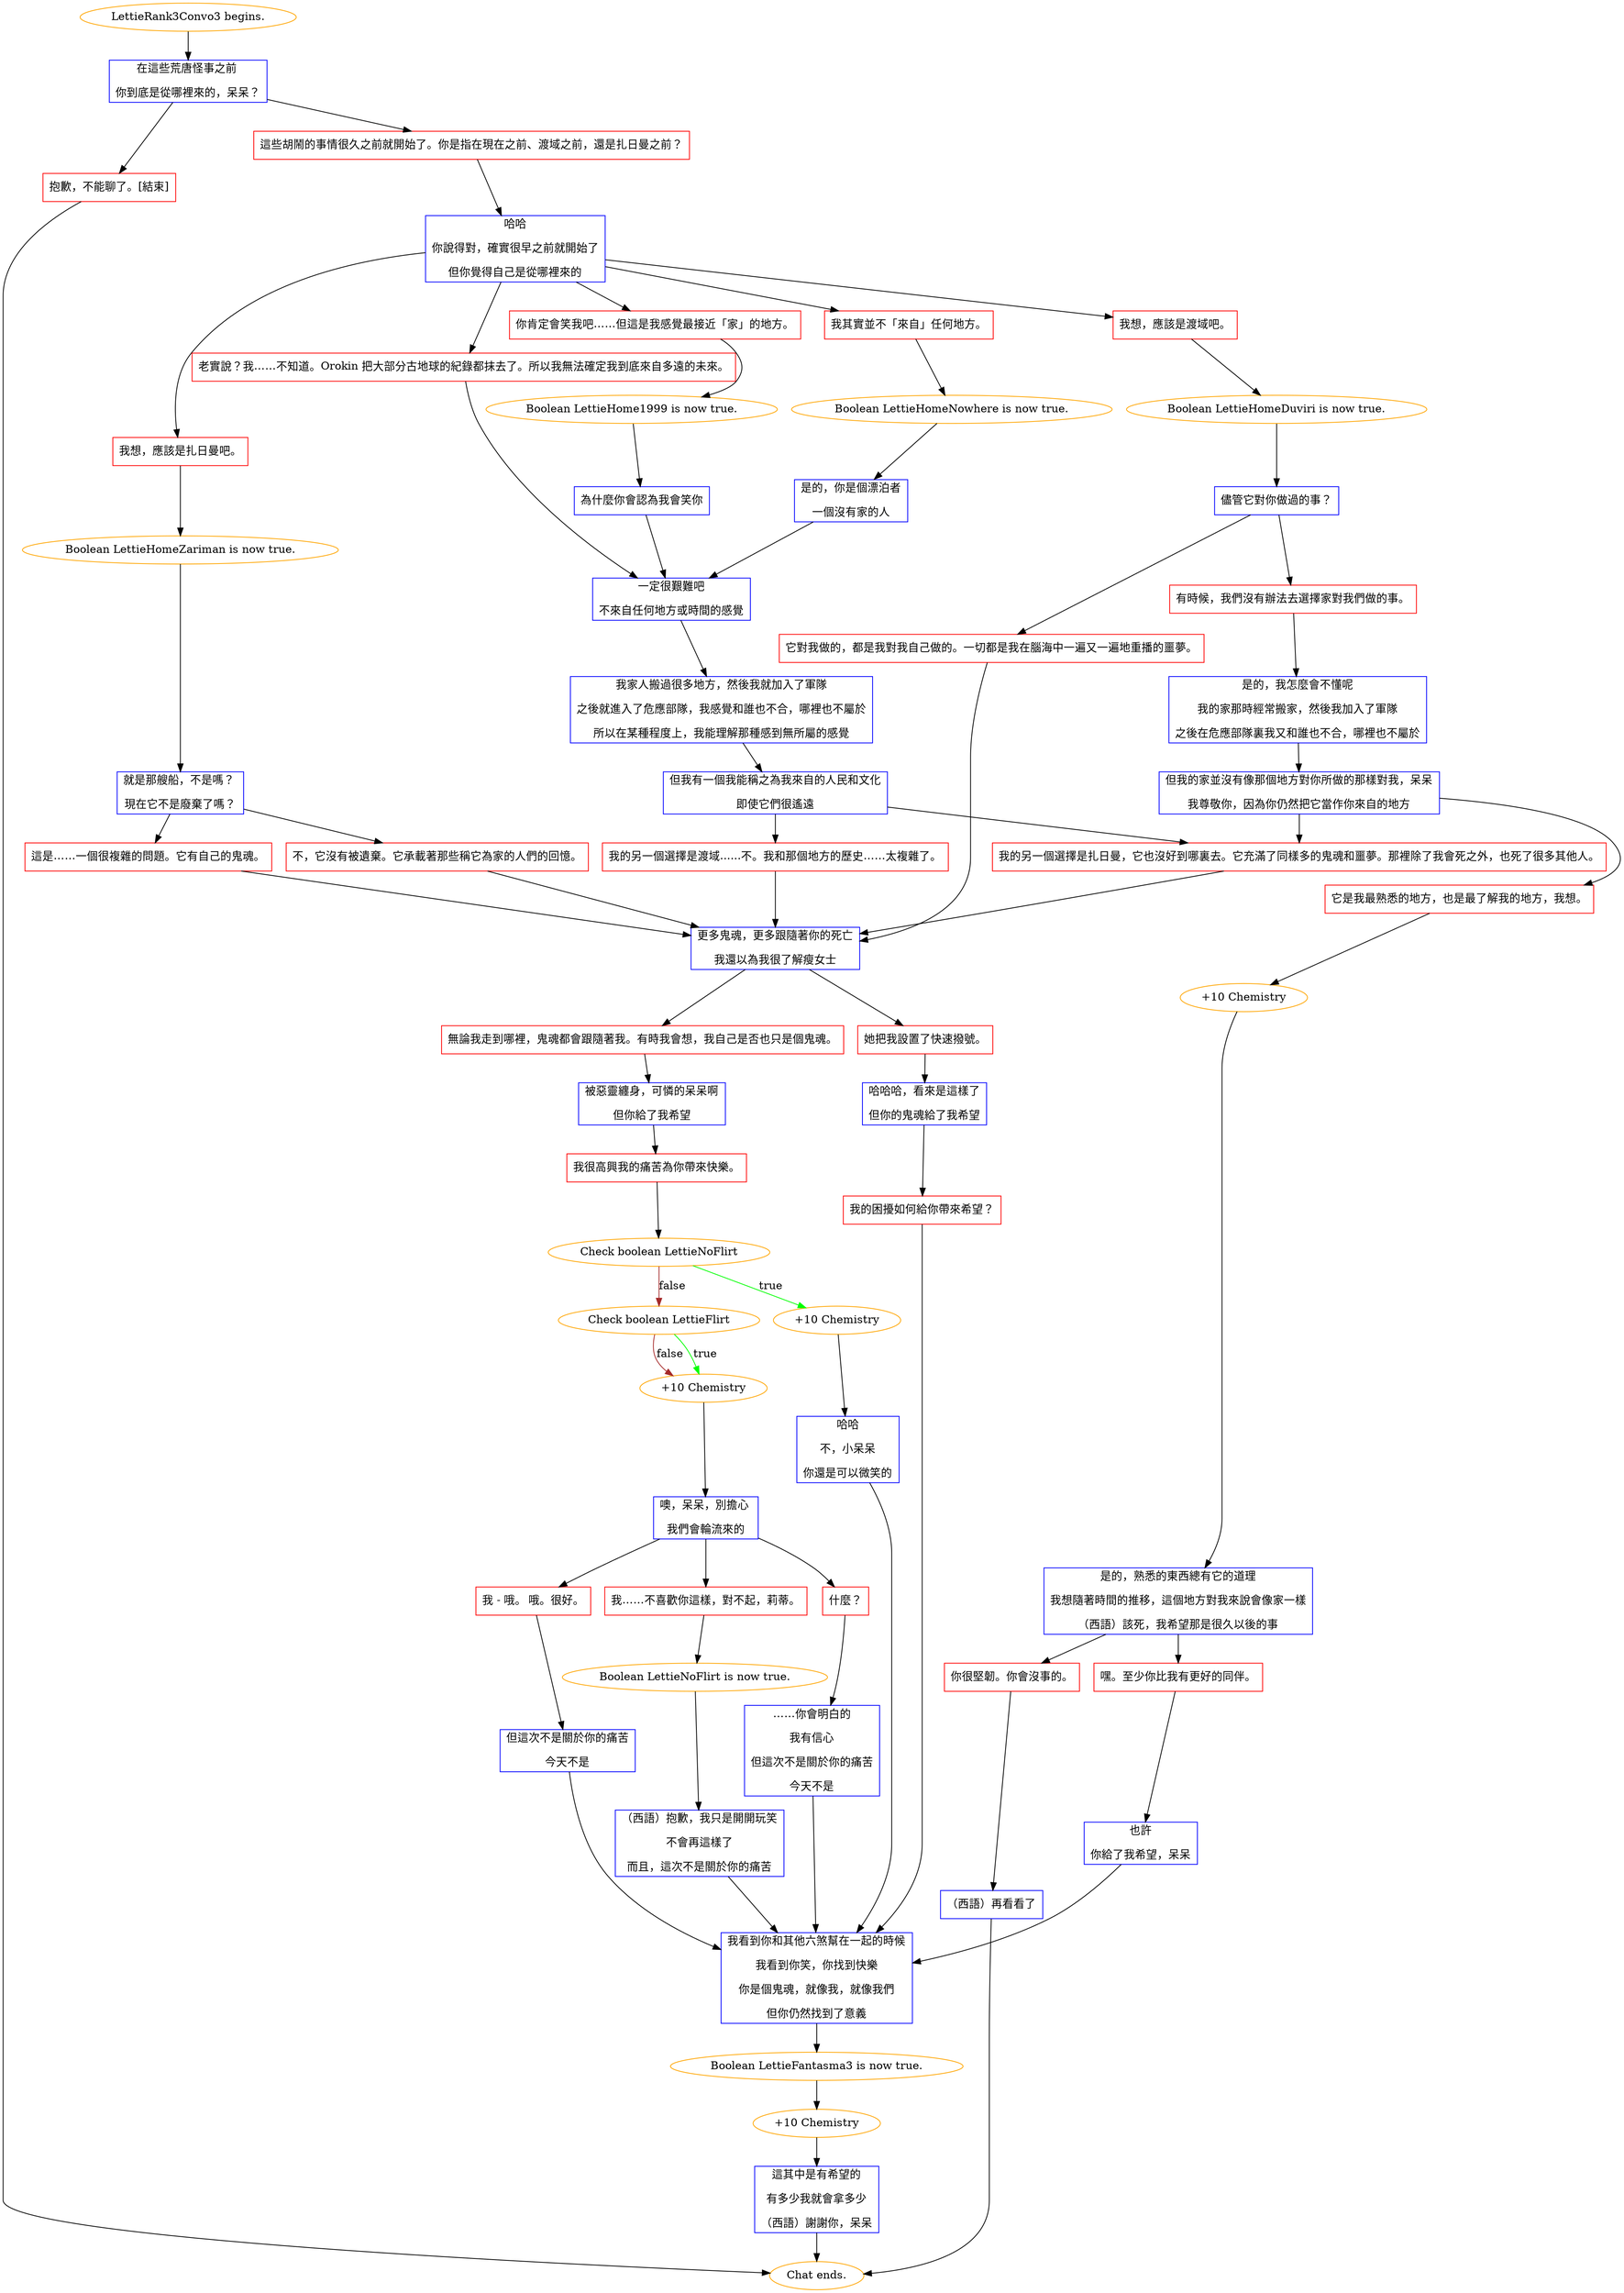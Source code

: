 digraph {
	"LettieRank3Convo3 begins." [color=orange];
		"LettieRank3Convo3 begins." -> j1739734393;
	j1739734393 [label="在這些荒唐怪事之前 
你到底是從哪裡來的，呆呆？",shape=box,color=blue];
		j1739734393 -> j4046585569;
		j1739734393 -> j300197057;
	j4046585569 [label="這些胡鬧的事情很久之前就開始了。你是指在現在之前、渡域之前，還是扎日曼之前？",shape=box,color=red];
		j4046585569 -> j1776437585;
	j300197057 [label="抱歉，不能聊了。[結束]",shape=box,color=red];
		j300197057 -> "Chat ends.";
	j1776437585 [label="哈哈
你說得對，確實很早之前就開始了
但你覺得自己是從哪裡來的",shape=box,color=blue];
		j1776437585 -> j1675788844;
		j1776437585 -> j1503536239;
		j1776437585 -> j1678389319;
		j1776437585 -> j926371279;
		j1776437585 -> j891783866;
	"Chat ends." [color=orange];
	j1675788844 [label="我想，應該是渡域吧。",shape=box,color=red];
		j1675788844 -> j385036222;
	j1503536239 [label="我想，應該是扎日曼吧。",shape=box,color=red];
		j1503536239 -> j3215697035;
	j1678389319 [label="你肯定會笑我吧……但這是我感覺最接近「家」的地方。",shape=box,color=red];
		j1678389319 -> j1872743224;
	j926371279 [label="我其實並不「來自」任何地方。",shape=box,color=red];
		j926371279 -> j1956031878;
	j891783866 [label="老實說？我……不知道。Orokin 把大部分古地球的紀錄都抹去了。所以我無法確定我到底來自多遠的未來。",shape=box,color=red];
		j891783866 -> j1806620715;
	j385036222 [label="Boolean LettieHomeDuviri is now true.",color=orange];
		j385036222 -> j3184013754;
	j3215697035 [label="Boolean LettieHomeZariman is now true.",color=orange];
		j3215697035 -> j1524620159;
	j1872743224 [label="Boolean LettieHome1999 is now true.",color=orange];
		j1872743224 -> j3552091107;
	j1956031878 [label="Boolean LettieHomeNowhere is now true.",color=orange];
		j1956031878 -> j500693678;
	j1806620715 [label="一定很艱難吧
不來自任何地方或時間的感覺",shape=box,color=blue];
		j1806620715 -> j3829706214;
	j3184013754 [label="儘管它對你做過的事？",shape=box,color=blue];
		j3184013754 -> j795187189;
		j3184013754 -> j282648308;
	j1524620159 [label="就是那艘船，不是嗎？ 
現在它不是廢棄了嗎？",shape=box,color=blue];
		j1524620159 -> j3508436981;
		j1524620159 -> j8051466;
	j3552091107 [label="為什麼你會認為我會笑你",shape=box,color=blue];
		j3552091107 -> j1806620715;
	j500693678 [label="是的，你是個漂泊者
一個沒有家的人",shape=box,color=blue];
		j500693678 -> j1806620715;
	j3829706214 [label="我家人搬過很多地方，然後我就加入了軍隊
之後就進入了危應部隊，我感覺和誰也不合，哪裡也不屬於
所以在某種程度上，我能理解那種感到無所屬的感覺",shape=box,color=blue];
		j3829706214 -> j3474863682;
	j795187189 [label="有時候，我們沒有辦法去選擇家對我們做的事。",shape=box,color=red];
		j795187189 -> j3803474436;
	j282648308 [label="它對我做的，都是我對我自己做的。一切都是我在腦海中一遍又一遍地重播的噩夢。",shape=box,color=red];
		j282648308 -> j3624707629;
	j3508436981 [label="這是……一個很複雜的問題。它有自己的鬼魂。",shape=box,color=red];
		j3508436981 -> j3624707629;
	j8051466 [label="不，它沒有被遺棄。它承載著那些稱它為家的人們的回憶。",shape=box,color=red];
		j8051466 -> j3624707629;
	j3474863682 [label="但我有一個我能稱之為我來自的人民和文化
即使它們很遙遠",shape=box,color=blue];
		j3474863682 -> j3338749246;
		j3474863682 -> j3696247026;
	j3803474436 [label="是的，我怎麼會不懂呢
我的家那時經常搬家，然後我加入了軍隊
之後在危應部隊裏我又和誰也不合，哪裡也不屬於",shape=box,color=blue];
		j3803474436 -> j2684348088;
	j3624707629 [label="更多鬼魂，更多跟隨著你的死亡
我還以為我很了解瘦女士",shape=box,color=blue];
		j3624707629 -> j1473125341;
		j3624707629 -> j1515884198;
	j3338749246 [label="我的另一個選擇是渡域......不。我和那個地方的歷史……太複雜了。",shape=box,color=red];
		j3338749246 -> j3624707629;
	j3696247026 [label="我的另一個選擇是扎日曼，它也沒好到哪裏去。它充滿了同樣多的鬼魂和噩夢。那裡除了我會死之外，也死了很多其他人。",shape=box,color=red];
		j3696247026 -> j3624707629;
	j2684348088 [label="但我的家並沒有像那個地方對你所做的那樣對我，呆呆
我尊敬你，因為你仍然把它當作你來自的地方",shape=box,color=blue];
		j2684348088 -> j3326116116;
		j2684348088 -> j3696247026;
	j1473125341 [label="她把我設置了快速撥號。",shape=box,color=red];
		j1473125341 -> j1668697201;
	j1515884198 [label="無論我走到哪裡，鬼魂都會跟隨著我。有時我會想，我自己是否也只是個鬼魂。",shape=box,color=red];
		j1515884198 -> j3035051894;
	j3326116116 [label="它是我最熟悉的地方，也是最了解我的地方，我想。",shape=box,color=red];
		j3326116116 -> j2743179308;
	j1668697201 [label="哈哈哈，看來是這樣了
但你的鬼魂給了我希望",shape=box,color=blue];
		j1668697201 -> j2153709767;
	j3035051894 [label="被惡靈纏身，可憐的呆呆啊
但你給了我希望",shape=box,color=blue];
		j3035051894 -> j3436440695;
	j2743179308 [label="+10 Chemistry",color=orange];
		j2743179308 -> j1296499246;
	j2153709767 [label="我的困擾如何給你帶來希望？",shape=box,color=red];
		j2153709767 -> j2992396204;
	j3436440695 [label="我很高興我的痛苦為你帶來快樂。",shape=box,color=red];
		j3436440695 -> j1945290486;
	j1296499246 [label="是的，熟悉的東西總有它的道理
我想隨著時間的推移，這個地方對我來說會像家一樣
（西語）該死，我希望那是很久以後的事",shape=box,color=blue];
		j1296499246 -> j3880143087;
		j1296499246 -> j2943241650;
	j2992396204 [label="我看到你和其他六煞幫在一起的時候
我看到你笑，你找到快樂
你是個鬼魂，就像我，就像我們
但你仍然找到了意義",shape=box,color=blue];
		j2992396204 -> j3601250300;
	j1945290486 [label="Check boolean LettieNoFlirt",color=orange];
		j1945290486 -> j3868514948 [label=true,color=green];
		j1945290486 -> j763709535 [label=false,color=brown];
	j3880143087 [label="你很堅韌。你會沒事的。",shape=box,color=red];
		j3880143087 -> j3940194931;
	j2943241650 [label="嘿。至少你比我有更好的同伴。",shape=box,color=red];
		j2943241650 -> j3755301101;
	j3601250300 [label="Boolean LettieFantasma3 is now true.",color=orange];
		j3601250300 -> j2934223969;
	j3868514948 [label="+10 Chemistry",color=orange];
		j3868514948 -> j3791783801;
	j763709535 [label="Check boolean LettieFlirt",color=orange];
		j763709535 -> j2126201574 [label=true,color=green];
		j763709535 -> j2126201574 [label=false,color=brown];
	j3940194931 [label="（西語）再看看了",shape=box,color=blue];
		j3940194931 -> "Chat ends.";
	j3755301101 [label="也許
你給了我希望，呆呆",shape=box,color=blue];
		j3755301101 -> j2992396204;
	j2934223969 [label="+10 Chemistry",color=orange];
		j2934223969 -> j311934650;
	j3791783801 [label="哈哈
不，小呆呆
你還是可以微笑的",shape=box,color=blue];
		j3791783801 -> j2992396204;
	j2126201574 [label="+10 Chemistry",color=orange];
		j2126201574 -> j2330964162;
	j311934650 [label="這其中是有希望的
有多少我就會拿多少
（西語）謝謝你，呆呆",shape=box,color=blue];
		j311934650 -> "Chat ends.";
	j2330964162 [label="噢，呆呆，別擔心 
我們會輪流來的",shape=box,color=blue];
		j2330964162 -> j1769022288;
		j2330964162 -> j396769906;
		j2330964162 -> j1313969734;
	j1769022288 [label="什麼？",shape=box,color=red];
		j1769022288 -> j122796040;
	j396769906 [label="我 - 哦。 哦。很好。",shape=box,color=red];
		j396769906 -> j3512566148;
	j1313969734 [label="我……不喜歡你這樣，對不起，莉蒂。",shape=box,color=red];
		j1313969734 -> j3717182307;
	j122796040 [label="……你會明白的
我有信心
但這次不是關於你的痛苦
今天不是",shape=box,color=blue];
		j122796040 -> j2992396204;
	j3512566148 [label="但這次不是關於你的痛苦
今天不是",shape=box,color=blue];
		j3512566148 -> j2992396204;
	j3717182307 [label="Boolean LettieNoFlirt is now true.",color=orange];
		j3717182307 -> j1696688757;
	j1696688757 [label="（西語）抱歉，我只是開開玩笑
不會再這樣了
而且，這次不是關於你的痛苦",shape=box,color=blue];
		j1696688757 -> j2992396204;
}